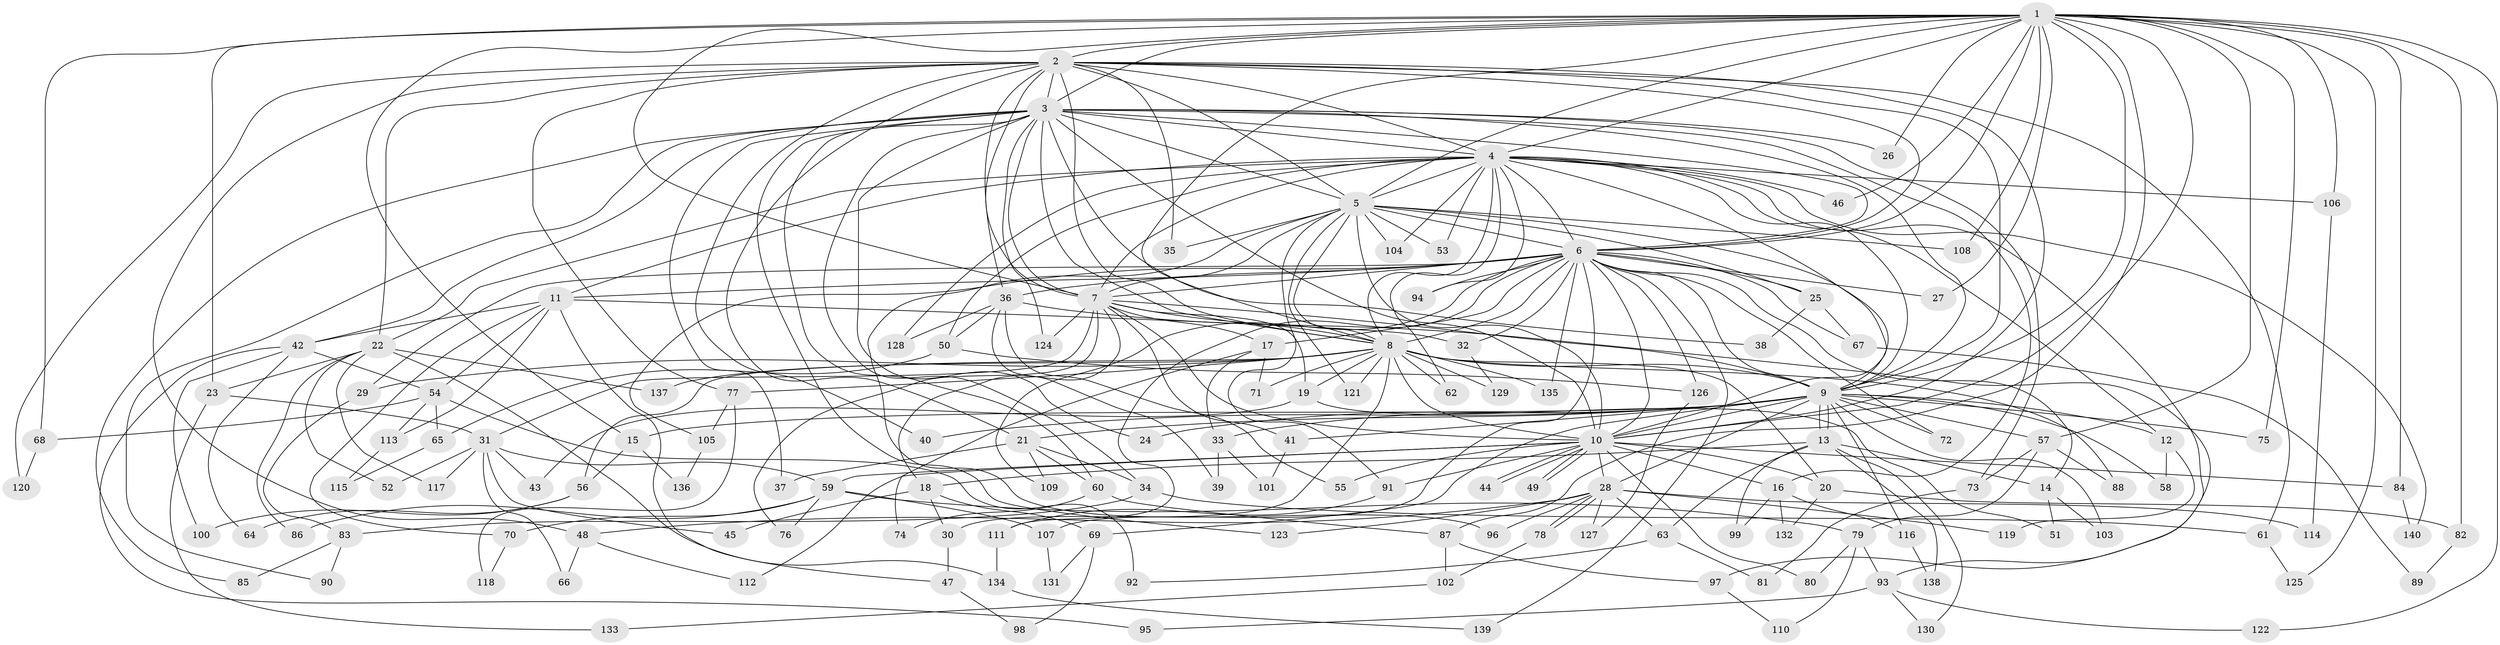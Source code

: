 // Generated by graph-tools (version 1.1) at 2025/25/03/09/25 03:25:47]
// undirected, 140 vertices, 305 edges
graph export_dot {
graph [start="1"]
  node [color=gray90,style=filled];
  1;
  2;
  3;
  4;
  5;
  6;
  7;
  8;
  9;
  10;
  11;
  12;
  13;
  14;
  15;
  16;
  17;
  18;
  19;
  20;
  21;
  22;
  23;
  24;
  25;
  26;
  27;
  28;
  29;
  30;
  31;
  32;
  33;
  34;
  35;
  36;
  37;
  38;
  39;
  40;
  41;
  42;
  43;
  44;
  45;
  46;
  47;
  48;
  49;
  50;
  51;
  52;
  53;
  54;
  55;
  56;
  57;
  58;
  59;
  60;
  61;
  62;
  63;
  64;
  65;
  66;
  67;
  68;
  69;
  70;
  71;
  72;
  73;
  74;
  75;
  76;
  77;
  78;
  79;
  80;
  81;
  82;
  83;
  84;
  85;
  86;
  87;
  88;
  89;
  90;
  91;
  92;
  93;
  94;
  95;
  96;
  97;
  98;
  99;
  100;
  101;
  102;
  103;
  104;
  105;
  106;
  107;
  108;
  109;
  110;
  111;
  112;
  113;
  114;
  115;
  116;
  117;
  118;
  119;
  120;
  121;
  122;
  123;
  124;
  125;
  126;
  127;
  128;
  129;
  130;
  131;
  132;
  133;
  134;
  135;
  136;
  137;
  138;
  139;
  140;
  1 -- 2;
  1 -- 3;
  1 -- 4;
  1 -- 5;
  1 -- 6;
  1 -- 7;
  1 -- 8;
  1 -- 9;
  1 -- 10;
  1 -- 15;
  1 -- 23;
  1 -- 26;
  1 -- 27;
  1 -- 46;
  1 -- 57;
  1 -- 68;
  1 -- 75;
  1 -- 82;
  1 -- 84;
  1 -- 87;
  1 -- 106;
  1 -- 108;
  1 -- 122;
  1 -- 125;
  2 -- 3;
  2 -- 4;
  2 -- 5;
  2 -- 6;
  2 -- 7;
  2 -- 8;
  2 -- 9;
  2 -- 10;
  2 -- 21;
  2 -- 22;
  2 -- 35;
  2 -- 36;
  2 -- 40;
  2 -- 48;
  2 -- 61;
  2 -- 77;
  2 -- 120;
  3 -- 4;
  3 -- 5;
  3 -- 6;
  3 -- 7;
  3 -- 8;
  3 -- 9;
  3 -- 10;
  3 -- 16;
  3 -- 24;
  3 -- 26;
  3 -- 34;
  3 -- 37;
  3 -- 38;
  3 -- 42;
  3 -- 60;
  3 -- 73;
  3 -- 85;
  3 -- 90;
  3 -- 123;
  3 -- 124;
  4 -- 5;
  4 -- 6;
  4 -- 7;
  4 -- 8;
  4 -- 9;
  4 -- 10;
  4 -- 11;
  4 -- 12;
  4 -- 22;
  4 -- 46;
  4 -- 50;
  4 -- 53;
  4 -- 62;
  4 -- 94;
  4 -- 97;
  4 -- 104;
  4 -- 106;
  4 -- 128;
  4 -- 140;
  5 -- 6;
  5 -- 7;
  5 -- 8;
  5 -- 9;
  5 -- 10;
  5 -- 25;
  5 -- 35;
  5 -- 53;
  5 -- 91;
  5 -- 96;
  5 -- 104;
  5 -- 108;
  5 -- 121;
  6 -- 7;
  6 -- 8;
  6 -- 9;
  6 -- 10;
  6 -- 11;
  6 -- 14;
  6 -- 17;
  6 -- 25;
  6 -- 27;
  6 -- 29;
  6 -- 32;
  6 -- 36;
  6 -- 67;
  6 -- 72;
  6 -- 94;
  6 -- 105;
  6 -- 107;
  6 -- 109;
  6 -- 111;
  6 -- 126;
  6 -- 135;
  6 -- 139;
  7 -- 8;
  7 -- 9;
  7 -- 10;
  7 -- 17;
  7 -- 18;
  7 -- 19;
  7 -- 31;
  7 -- 41;
  7 -- 76;
  7 -- 124;
  8 -- 9;
  8 -- 10;
  8 -- 19;
  8 -- 20;
  8 -- 29;
  8 -- 30;
  8 -- 56;
  8 -- 62;
  8 -- 71;
  8 -- 77;
  8 -- 88;
  8 -- 121;
  8 -- 129;
  8 -- 135;
  8 -- 137;
  9 -- 10;
  9 -- 12;
  9 -- 13;
  9 -- 13;
  9 -- 15;
  9 -- 21;
  9 -- 24;
  9 -- 28;
  9 -- 33;
  9 -- 40;
  9 -- 41;
  9 -- 57;
  9 -- 58;
  9 -- 69;
  9 -- 72;
  9 -- 75;
  9 -- 103;
  9 -- 116;
  10 -- 16;
  10 -- 20;
  10 -- 28;
  10 -- 44;
  10 -- 44;
  10 -- 49;
  10 -- 49;
  10 -- 55;
  10 -- 59;
  10 -- 80;
  10 -- 84;
  10 -- 91;
  10 -- 112;
  11 -- 32;
  11 -- 42;
  11 -- 47;
  11 -- 54;
  11 -- 70;
  11 -- 113;
  12 -- 58;
  12 -- 119;
  13 -- 14;
  13 -- 18;
  13 -- 63;
  13 -- 99;
  13 -- 130;
  13 -- 138;
  14 -- 51;
  14 -- 103;
  15 -- 56;
  15 -- 136;
  16 -- 99;
  16 -- 116;
  16 -- 132;
  17 -- 33;
  17 -- 71;
  17 -- 74;
  18 -- 30;
  18 -- 45;
  18 -- 69;
  19 -- 43;
  19 -- 51;
  20 -- 82;
  20 -- 132;
  21 -- 34;
  21 -- 37;
  21 -- 60;
  21 -- 109;
  22 -- 23;
  22 -- 52;
  22 -- 86;
  22 -- 117;
  22 -- 134;
  22 -- 137;
  23 -- 31;
  23 -- 133;
  25 -- 38;
  25 -- 67;
  28 -- 48;
  28 -- 63;
  28 -- 78;
  28 -- 78;
  28 -- 96;
  28 -- 114;
  28 -- 119;
  28 -- 123;
  28 -- 127;
  29 -- 83;
  30 -- 47;
  31 -- 43;
  31 -- 45;
  31 -- 52;
  31 -- 59;
  31 -- 66;
  31 -- 117;
  32 -- 129;
  33 -- 39;
  33 -- 101;
  34 -- 61;
  34 -- 83;
  36 -- 39;
  36 -- 50;
  36 -- 55;
  36 -- 93;
  36 -- 128;
  41 -- 101;
  42 -- 54;
  42 -- 64;
  42 -- 95;
  42 -- 100;
  47 -- 98;
  48 -- 66;
  48 -- 112;
  50 -- 65;
  50 -- 126;
  54 -- 65;
  54 -- 68;
  54 -- 92;
  54 -- 113;
  56 -- 64;
  56 -- 100;
  57 -- 73;
  57 -- 79;
  57 -- 88;
  59 -- 70;
  59 -- 76;
  59 -- 79;
  59 -- 86;
  59 -- 107;
  60 -- 74;
  60 -- 87;
  61 -- 125;
  63 -- 81;
  63 -- 92;
  65 -- 115;
  67 -- 89;
  68 -- 120;
  69 -- 98;
  69 -- 131;
  70 -- 118;
  73 -- 81;
  77 -- 105;
  77 -- 118;
  78 -- 102;
  79 -- 80;
  79 -- 93;
  79 -- 110;
  82 -- 89;
  83 -- 85;
  83 -- 90;
  84 -- 140;
  87 -- 97;
  87 -- 102;
  91 -- 111;
  93 -- 95;
  93 -- 122;
  93 -- 130;
  97 -- 110;
  102 -- 133;
  105 -- 136;
  106 -- 114;
  107 -- 131;
  111 -- 134;
  113 -- 115;
  116 -- 138;
  126 -- 127;
  134 -- 139;
}
